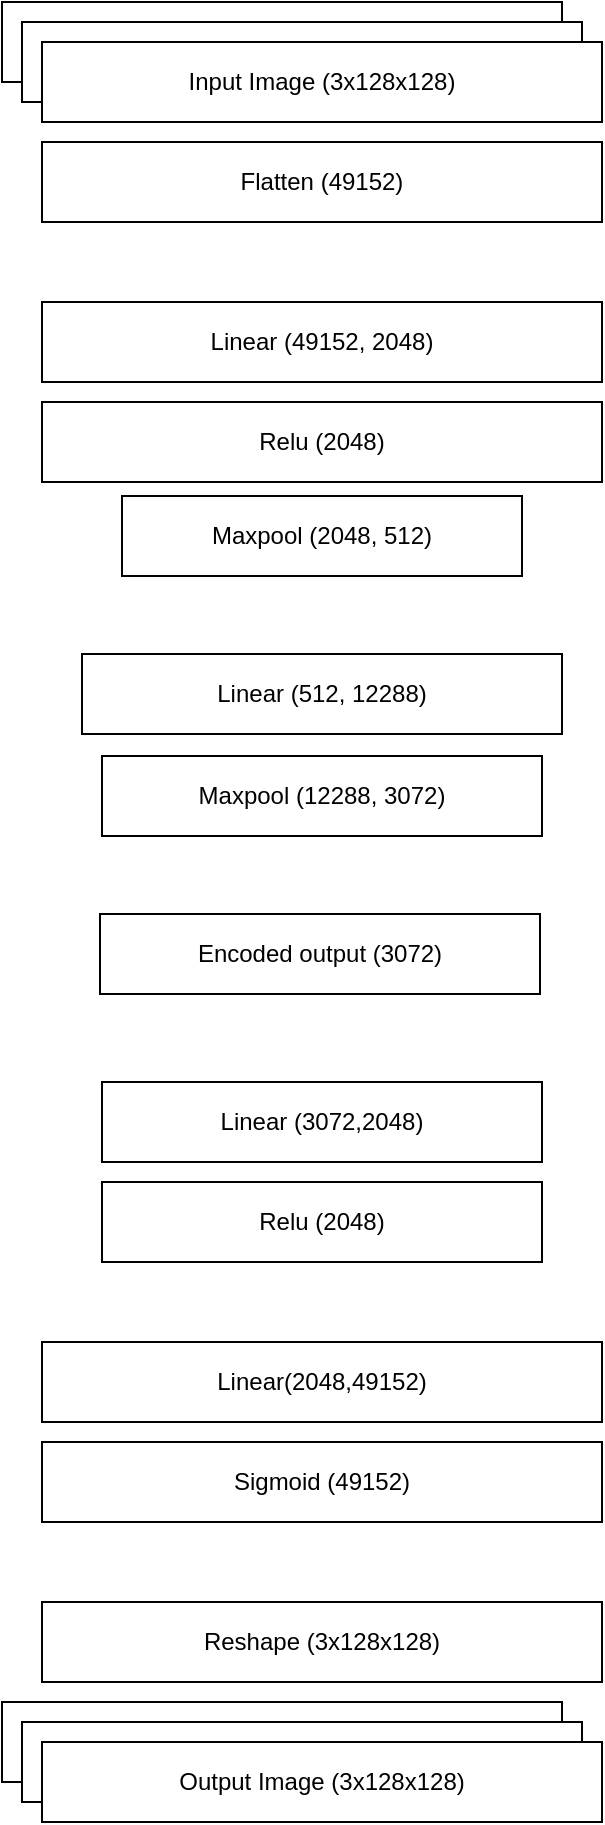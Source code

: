 <mxfile version="20.4.0" type="device"><diagram id="TKX8BdxEiFpj2egHD5Jr" name="Page-1"><mxGraphModel dx="1360" dy="745" grid="1" gridSize="10" guides="1" tooltips="1" connect="1" arrows="1" fold="1" page="1" pageScale="1" pageWidth="850" pageHeight="1100" math="0" shadow="0"><root><mxCell id="0"/><mxCell id="1" parent="0"/><mxCell id="3M3Fa6MBQoLbSxmZlB-D-1" value="" style="rounded=0;whiteSpace=wrap;html=1;" vertex="1" parent="1"><mxGeometry x="180" y="110" width="280" height="40" as="geometry"/></mxCell><mxCell id="3M3Fa6MBQoLbSxmZlB-D-2" value="" style="rounded=0;whiteSpace=wrap;html=1;" vertex="1" parent="1"><mxGeometry x="190" y="120" width="280" height="40" as="geometry"/></mxCell><mxCell id="3M3Fa6MBQoLbSxmZlB-D-3" value="Input Image (3x128x128)" style="rounded=0;whiteSpace=wrap;html=1;" vertex="1" parent="1"><mxGeometry x="200" y="130" width="280" height="40" as="geometry"/></mxCell><mxCell id="3M3Fa6MBQoLbSxmZlB-D-4" value="Flatten (49152)" style="rounded=0;whiteSpace=wrap;html=1;" vertex="1" parent="1"><mxGeometry x="200" y="180" width="280" height="40" as="geometry"/></mxCell><mxCell id="3M3Fa6MBQoLbSxmZlB-D-5" value="Linear (49152, 2048)" style="rounded=0;whiteSpace=wrap;html=1;" vertex="1" parent="1"><mxGeometry x="200" y="260" width="280" height="40" as="geometry"/></mxCell><mxCell id="3M3Fa6MBQoLbSxmZlB-D-6" value="Maxpool (2048, 512)" style="rounded=0;whiteSpace=wrap;html=1;" vertex="1" parent="1"><mxGeometry x="240" y="357" width="200" height="40" as="geometry"/></mxCell><mxCell id="3M3Fa6MBQoLbSxmZlB-D-7" value="Linear (512, 12288)" style="rounded=0;whiteSpace=wrap;html=1;" vertex="1" parent="1"><mxGeometry x="220" y="436" width="240" height="40" as="geometry"/></mxCell><mxCell id="3M3Fa6MBQoLbSxmZlB-D-8" value="Maxpool (12288, 3072)" style="rounded=0;whiteSpace=wrap;html=1;" vertex="1" parent="1"><mxGeometry x="230" y="487" width="220" height="40" as="geometry"/></mxCell><mxCell id="3M3Fa6MBQoLbSxmZlB-D-9" value="Encoded output (3072)" style="rounded=0;whiteSpace=wrap;html=1;" vertex="1" parent="1"><mxGeometry x="229" y="566" width="220" height="40" as="geometry"/></mxCell><mxCell id="3M3Fa6MBQoLbSxmZlB-D-10" value="Relu (2048)" style="rounded=0;whiteSpace=wrap;html=1;" vertex="1" parent="1"><mxGeometry x="200" y="310" width="280" height="40" as="geometry"/></mxCell><mxCell id="3M3Fa6MBQoLbSxmZlB-D-11" value="Linear (3072,2048)" style="rounded=0;whiteSpace=wrap;html=1;" vertex="1" parent="1"><mxGeometry x="230" y="650" width="220" height="40" as="geometry"/></mxCell><mxCell id="3M3Fa6MBQoLbSxmZlB-D-12" value="Relu (2048)" style="rounded=0;whiteSpace=wrap;html=1;" vertex="1" parent="1"><mxGeometry x="230" y="700" width="220" height="40" as="geometry"/></mxCell><mxCell id="3M3Fa6MBQoLbSxmZlB-D-13" value="Linear(2048,49152)" style="rounded=0;whiteSpace=wrap;html=1;" vertex="1" parent="1"><mxGeometry x="200" y="780" width="280" height="40" as="geometry"/></mxCell><mxCell id="3M3Fa6MBQoLbSxmZlB-D-14" value="Sigmoid (49152)" style="rounded=0;whiteSpace=wrap;html=1;" vertex="1" parent="1"><mxGeometry x="200" y="830" width="280" height="40" as="geometry"/></mxCell><mxCell id="3M3Fa6MBQoLbSxmZlB-D-15" value="Reshape (3x128x128)" style="rounded=0;whiteSpace=wrap;html=1;" vertex="1" parent="1"><mxGeometry x="200" y="910" width="280" height="40" as="geometry"/></mxCell><mxCell id="3M3Fa6MBQoLbSxmZlB-D-16" value="" style="rounded=0;whiteSpace=wrap;html=1;" vertex="1" parent="1"><mxGeometry x="180" y="960" width="280" height="40" as="geometry"/></mxCell><mxCell id="3M3Fa6MBQoLbSxmZlB-D-17" value="" style="rounded=0;whiteSpace=wrap;html=1;" vertex="1" parent="1"><mxGeometry x="190" y="970" width="280" height="40" as="geometry"/></mxCell><mxCell id="3M3Fa6MBQoLbSxmZlB-D-18" value="Output Image (3x128x128)" style="rounded=0;whiteSpace=wrap;html=1;" vertex="1" parent="1"><mxGeometry x="200" y="980" width="280" height="40" as="geometry"/></mxCell></root></mxGraphModel></diagram></mxfile>